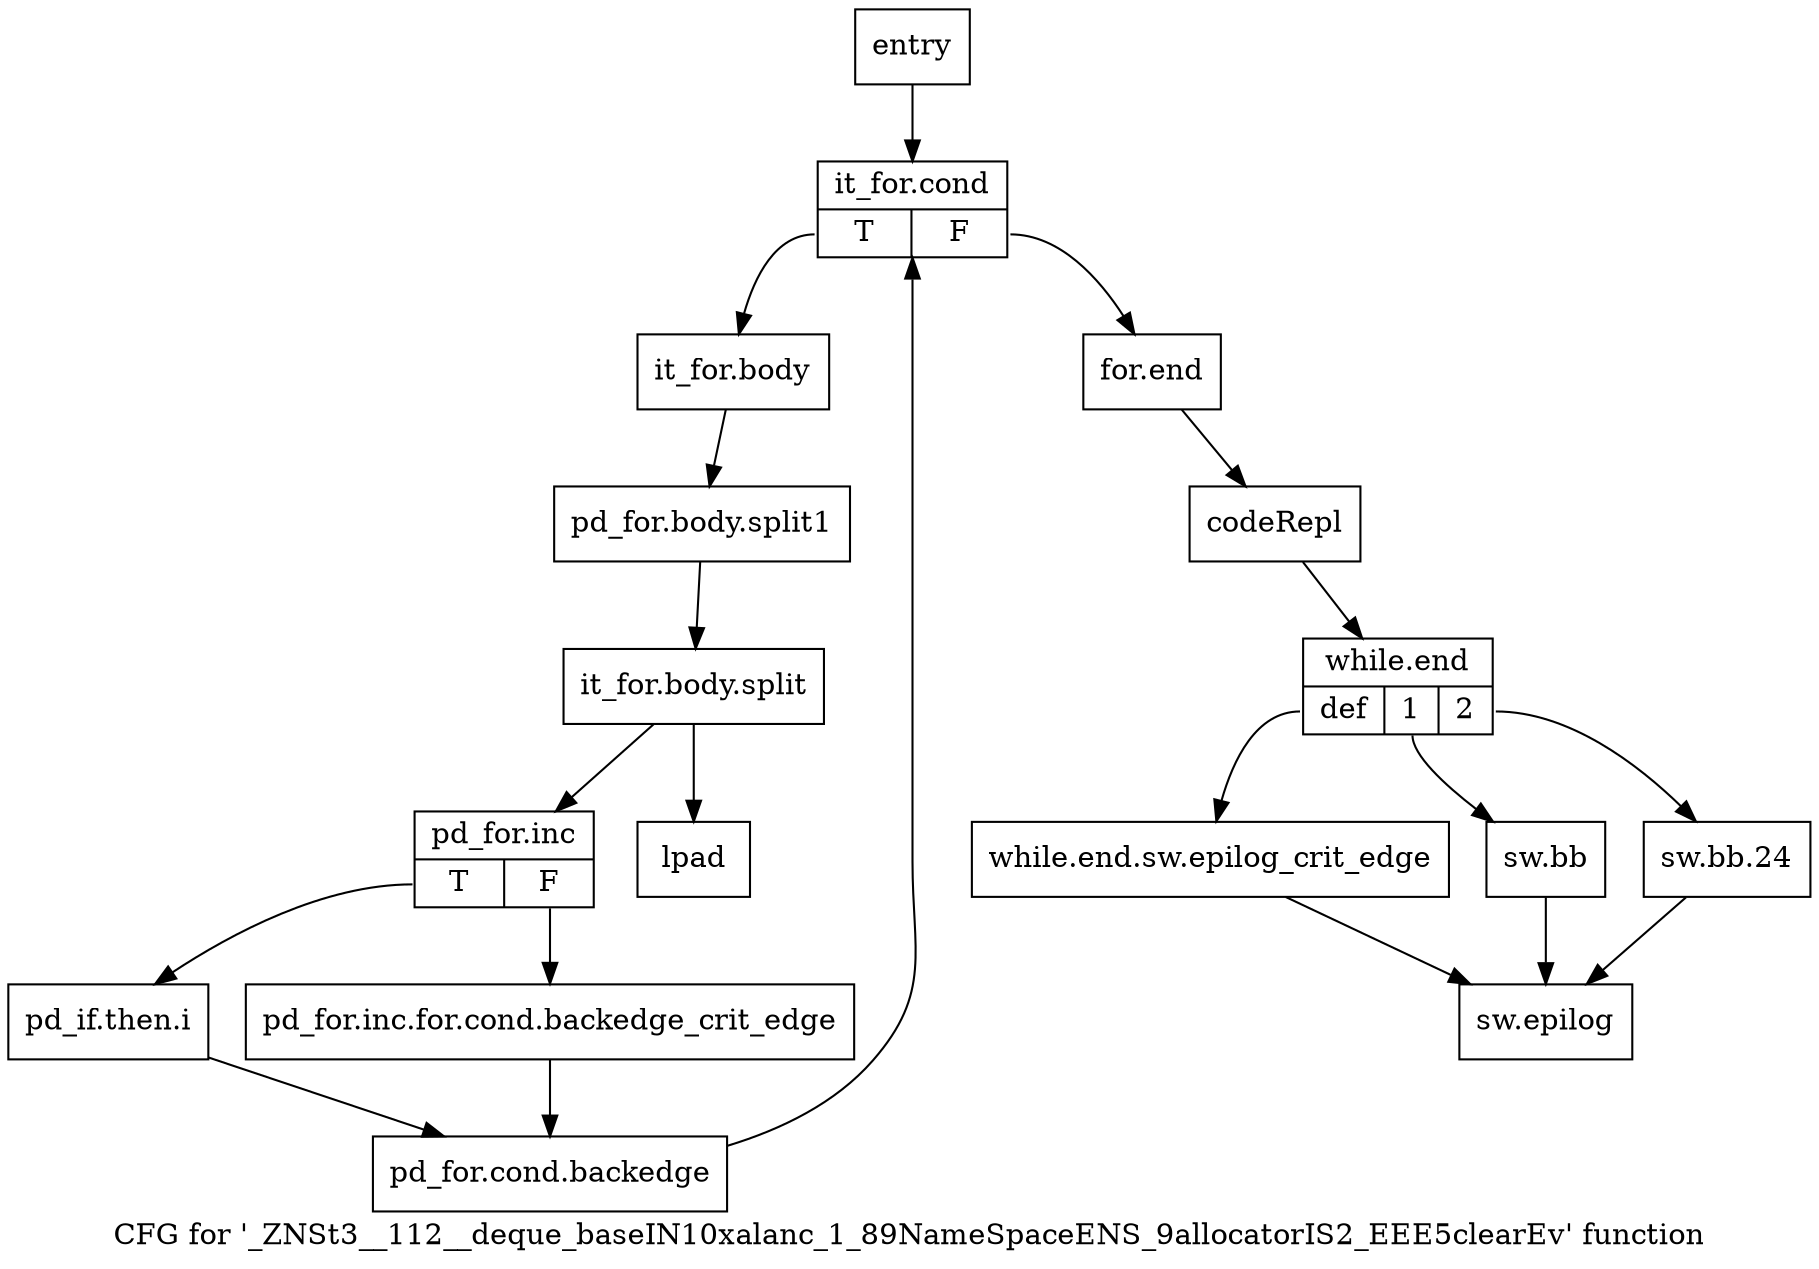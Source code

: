 digraph "CFG for '_ZNSt3__112__deque_baseIN10xalanc_1_89NameSpaceENS_9allocatorIS2_EEE5clearEv' function" {
	label="CFG for '_ZNSt3__112__deque_baseIN10xalanc_1_89NameSpaceENS_9allocatorIS2_EEE5clearEv' function";

	Node0x77e6a10 [shape=record,label="{entry}"];
	Node0x77e6a10 -> Node0x77e6a60;
	Node0x77e6a60 [shape=record,label="{it_for.cond|{<s0>T|<s1>F}}"];
	Node0x77e6a60:s0 -> Node0x77e6ab0;
	Node0x77e6a60:s1 -> Node0x77e6c90;
	Node0x77e6ab0 [shape=record,label="{it_for.body}"];
	Node0x77e6ab0 -> Node0xc250310;
	Node0xc250310 [shape=record,label="{pd_for.body.split1}"];
	Node0xc250310 -> Node0xc24e040;
	Node0xc24e040 [shape=record,label="{it_for.body.split}"];
	Node0xc24e040 -> Node0x77e6b00;
	Node0xc24e040 -> Node0x77e6c40;
	Node0x77e6b00 [shape=record,label="{pd_for.inc|{<s0>T|<s1>F}}"];
	Node0x77e6b00:s0 -> Node0x77e6ba0;
	Node0x77e6b00:s1 -> Node0x77e6b50;
	Node0x77e6b50 [shape=record,label="{pd_for.inc.for.cond.backedge_crit_edge}"];
	Node0x77e6b50 -> Node0x77e6bf0;
	Node0x77e6ba0 [shape=record,label="{pd_if.then.i}"];
	Node0x77e6ba0 -> Node0x77e6bf0;
	Node0x77e6bf0 [shape=record,label="{pd_for.cond.backedge}"];
	Node0x77e6bf0 -> Node0x77e6a60;
	Node0x77e6c40 [shape=record,label="{lpad}"];
	Node0x77e6c90 [shape=record,label="{for.end}"];
	Node0x77e6c90 -> Node0x77e6ce0;
	Node0x77e6ce0 [shape=record,label="{codeRepl}"];
	Node0x77e6ce0 -> Node0x77e6d30;
	Node0x77e6d30 [shape=record,label="{while.end|{<s0>def|<s1>1|<s2>2}}"];
	Node0x77e6d30:s0 -> Node0x77e6d80;
	Node0x77e6d30:s1 -> Node0x77e6dd0;
	Node0x77e6d30:s2 -> Node0x77e6e20;
	Node0x77e6d80 [shape=record,label="{while.end.sw.epilog_crit_edge}"];
	Node0x77e6d80 -> Node0x77e6e70;
	Node0x77e6dd0 [shape=record,label="{sw.bb}"];
	Node0x77e6dd0 -> Node0x77e6e70;
	Node0x77e6e20 [shape=record,label="{sw.bb.24}"];
	Node0x77e6e20 -> Node0x77e6e70;
	Node0x77e6e70 [shape=record,label="{sw.epilog}"];
}
